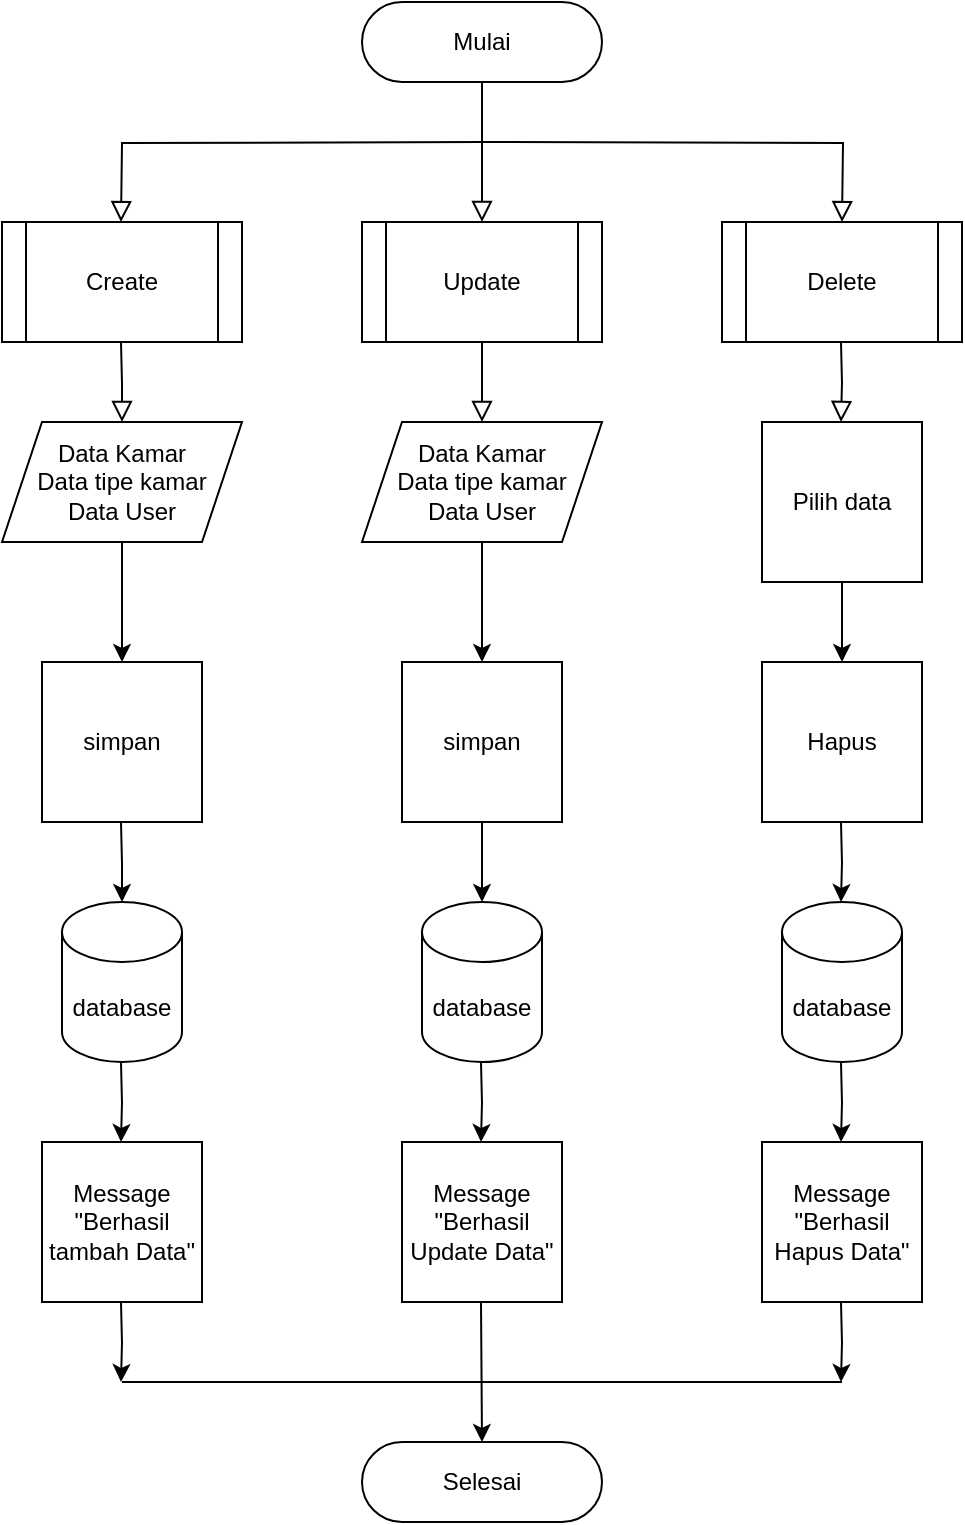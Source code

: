 <mxfile version="20.8.5" type="github">
  <diagram id="C5RBs43oDa-KdzZeNtuy" name="Page-1">
    <mxGraphModel dx="910" dy="512" grid="1" gridSize="10" guides="1" tooltips="1" connect="1" arrows="1" fold="1" page="1" pageScale="1" pageWidth="827" pageHeight="1169" math="0" shadow="0">
      <root>
        <mxCell id="WIyWlLk6GJQsqaUBKTNV-0" />
        <mxCell id="WIyWlLk6GJQsqaUBKTNV-1" parent="WIyWlLk6GJQsqaUBKTNV-0" />
        <mxCell id="WIyWlLk6GJQsqaUBKTNV-2" value="" style="rounded=0;html=1;jettySize=auto;orthogonalLoop=1;fontSize=11;endArrow=block;endFill=0;endSize=8;strokeWidth=1;shadow=0;labelBackgroundColor=none;edgeStyle=orthogonalEdgeStyle;" parent="WIyWlLk6GJQsqaUBKTNV-1" edge="1">
          <mxGeometry relative="1" as="geometry">
            <mxPoint x="680" y="110" as="sourcePoint" />
            <mxPoint x="680" y="180" as="targetPoint" />
          </mxGeometry>
        </mxCell>
        <mxCell id="2k3Zc9sMIZEYFVVRc4tp-0" value="Mulai" style="rounded=1;whiteSpace=wrap;html=1;fontSize=12;glass=0;strokeWidth=1;shadow=0;arcSize=50;" vertex="1" parent="WIyWlLk6GJQsqaUBKTNV-1">
          <mxGeometry x="620" y="70" width="120" height="40" as="geometry" />
        </mxCell>
        <mxCell id="2k3Zc9sMIZEYFVVRc4tp-1" value="Update" style="shape=process;whiteSpace=wrap;html=1;backgroundOutline=1;" vertex="1" parent="WIyWlLk6GJQsqaUBKTNV-1">
          <mxGeometry x="620" y="180" width="120" height="60" as="geometry" />
        </mxCell>
        <mxCell id="2k3Zc9sMIZEYFVVRc4tp-2" value="Delete" style="shape=process;whiteSpace=wrap;html=1;backgroundOutline=1;" vertex="1" parent="WIyWlLk6GJQsqaUBKTNV-1">
          <mxGeometry x="800" y="180" width="120" height="60" as="geometry" />
        </mxCell>
        <mxCell id="2k3Zc9sMIZEYFVVRc4tp-3" value="Create" style="shape=process;whiteSpace=wrap;html=1;backgroundOutline=1;" vertex="1" parent="WIyWlLk6GJQsqaUBKTNV-1">
          <mxGeometry x="440" y="180" width="120" height="60" as="geometry" />
        </mxCell>
        <mxCell id="2k3Zc9sMIZEYFVVRc4tp-4" value="" style="rounded=0;html=1;jettySize=auto;orthogonalLoop=1;fontSize=11;endArrow=block;endFill=0;endSize=8;strokeWidth=1;shadow=0;labelBackgroundColor=none;edgeStyle=orthogonalEdgeStyle;" edge="1" parent="WIyWlLk6GJQsqaUBKTNV-1">
          <mxGeometry relative="1" as="geometry">
            <mxPoint x="680" y="140" as="sourcePoint" />
            <mxPoint x="499.5" y="180" as="targetPoint" />
          </mxGeometry>
        </mxCell>
        <mxCell id="2k3Zc9sMIZEYFVVRc4tp-5" value="" style="rounded=0;html=1;jettySize=auto;orthogonalLoop=1;fontSize=11;endArrow=block;endFill=0;endSize=8;strokeWidth=1;shadow=0;labelBackgroundColor=none;edgeStyle=orthogonalEdgeStyle;" edge="1" parent="WIyWlLk6GJQsqaUBKTNV-1">
          <mxGeometry relative="1" as="geometry">
            <mxPoint x="680" y="140" as="sourcePoint" />
            <mxPoint x="860" y="180" as="targetPoint" />
          </mxGeometry>
        </mxCell>
        <mxCell id="2k3Zc9sMIZEYFVVRc4tp-17" style="edgeStyle=orthogonalEdgeStyle;rounded=0;orthogonalLoop=1;jettySize=auto;html=1;exitX=0.5;exitY=1;exitDx=0;exitDy=0;" edge="1" parent="WIyWlLk6GJQsqaUBKTNV-1" source="2k3Zc9sMIZEYFVVRc4tp-6">
          <mxGeometry relative="1" as="geometry">
            <mxPoint x="500" y="400" as="targetPoint" />
          </mxGeometry>
        </mxCell>
        <mxCell id="2k3Zc9sMIZEYFVVRc4tp-6" value="Data Kamar&lt;br&gt;Data tipe kamar&lt;br&gt;Data User" style="shape=parallelogram;perimeter=parallelogramPerimeter;whiteSpace=wrap;html=1;fixedSize=1;" vertex="1" parent="WIyWlLk6GJQsqaUBKTNV-1">
          <mxGeometry x="440" y="280" width="120" height="60" as="geometry" />
        </mxCell>
        <mxCell id="2k3Zc9sMIZEYFVVRc4tp-18" style="edgeStyle=orthogonalEdgeStyle;rounded=0;orthogonalLoop=1;jettySize=auto;html=1;exitX=0.5;exitY=1;exitDx=0;exitDy=0;" edge="1" parent="WIyWlLk6GJQsqaUBKTNV-1" source="2k3Zc9sMIZEYFVVRc4tp-7">
          <mxGeometry relative="1" as="geometry">
            <mxPoint x="680" y="400" as="targetPoint" />
          </mxGeometry>
        </mxCell>
        <mxCell id="2k3Zc9sMIZEYFVVRc4tp-7" value="Data Kamar&lt;br style=&quot;border-color: var(--border-color);&quot;&gt;Data tipe kamar&lt;br style=&quot;border-color: var(--border-color);&quot;&gt;Data User" style="shape=parallelogram;perimeter=parallelogramPerimeter;whiteSpace=wrap;html=1;fixedSize=1;" vertex="1" parent="WIyWlLk6GJQsqaUBKTNV-1">
          <mxGeometry x="620" y="280" width="120" height="60" as="geometry" />
        </mxCell>
        <mxCell id="2k3Zc9sMIZEYFVVRc4tp-9" value="" style="rounded=0;html=1;jettySize=auto;orthogonalLoop=1;fontSize=11;endArrow=block;endFill=0;endSize=8;strokeWidth=1;shadow=0;labelBackgroundColor=none;edgeStyle=orthogonalEdgeStyle;entryX=0.5;entryY=0;entryDx=0;entryDy=0;" edge="1" parent="WIyWlLk6GJQsqaUBKTNV-1" target="2k3Zc9sMIZEYFVVRc4tp-6">
          <mxGeometry relative="1" as="geometry">
            <mxPoint x="499.5" y="240" as="sourcePoint" />
            <mxPoint x="500" y="270" as="targetPoint" />
          </mxGeometry>
        </mxCell>
        <mxCell id="2k3Zc9sMIZEYFVVRc4tp-12" value="" style="rounded=0;html=1;jettySize=auto;orthogonalLoop=1;fontSize=11;endArrow=block;endFill=0;endSize=8;strokeWidth=1;shadow=0;labelBackgroundColor=none;edgeStyle=orthogonalEdgeStyle;entryX=0.5;entryY=0;entryDx=0;entryDy=0;exitX=0.5;exitY=1;exitDx=0;exitDy=0;" edge="1" parent="WIyWlLk6GJQsqaUBKTNV-1" source="2k3Zc9sMIZEYFVVRc4tp-1" target="2k3Zc9sMIZEYFVVRc4tp-7">
          <mxGeometry relative="1" as="geometry">
            <mxPoint x="679.5" y="230" as="sourcePoint" />
            <mxPoint x="679.5" y="300" as="targetPoint" />
          </mxGeometry>
        </mxCell>
        <mxCell id="2k3Zc9sMIZEYFVVRc4tp-13" value="" style="rounded=0;html=1;jettySize=auto;orthogonalLoop=1;fontSize=11;endArrow=block;endFill=0;endSize=8;strokeWidth=1;shadow=0;labelBackgroundColor=none;edgeStyle=orthogonalEdgeStyle;entryX=0.5;entryY=0;entryDx=0;entryDy=0;exitX=0.5;exitY=1;exitDx=0;exitDy=0;" edge="1" parent="WIyWlLk6GJQsqaUBKTNV-1">
          <mxGeometry relative="1" as="geometry">
            <mxPoint x="859.5" y="240" as="sourcePoint" />
            <mxPoint x="859.5" y="280" as="targetPoint" />
          </mxGeometry>
        </mxCell>
        <mxCell id="2k3Zc9sMIZEYFVVRc4tp-19" style="edgeStyle=orthogonalEdgeStyle;rounded=0;orthogonalLoop=1;jettySize=auto;html=1;exitX=0.5;exitY=1;exitDx=0;exitDy=0;" edge="1" parent="WIyWlLk6GJQsqaUBKTNV-1" source="2k3Zc9sMIZEYFVVRc4tp-14">
          <mxGeometry relative="1" as="geometry">
            <mxPoint x="860" y="400" as="targetPoint" />
          </mxGeometry>
        </mxCell>
        <mxCell id="2k3Zc9sMIZEYFVVRc4tp-14" value="Pilih data" style="whiteSpace=wrap;html=1;aspect=fixed;" vertex="1" parent="WIyWlLk6GJQsqaUBKTNV-1">
          <mxGeometry x="820" y="280" width="80" height="80" as="geometry" />
        </mxCell>
        <mxCell id="2k3Zc9sMIZEYFVVRc4tp-20" value="simpan" style="whiteSpace=wrap;html=1;aspect=fixed;" vertex="1" parent="WIyWlLk6GJQsqaUBKTNV-1">
          <mxGeometry x="460" y="400" width="80" height="80" as="geometry" />
        </mxCell>
        <mxCell id="2k3Zc9sMIZEYFVVRc4tp-21" value="simpan" style="whiteSpace=wrap;html=1;aspect=fixed;" vertex="1" parent="WIyWlLk6GJQsqaUBKTNV-1">
          <mxGeometry x="640" y="400" width="80" height="80" as="geometry" />
        </mxCell>
        <mxCell id="2k3Zc9sMIZEYFVVRc4tp-22" value="Hapus" style="whiteSpace=wrap;html=1;aspect=fixed;" vertex="1" parent="WIyWlLk6GJQsqaUBKTNV-1">
          <mxGeometry x="820" y="400" width="80" height="80" as="geometry" />
        </mxCell>
        <mxCell id="2k3Zc9sMIZEYFVVRc4tp-28" value="database" style="shape=cylinder3;whiteSpace=wrap;html=1;boundedLbl=1;backgroundOutline=1;size=15;" vertex="1" parent="WIyWlLk6GJQsqaUBKTNV-1">
          <mxGeometry x="470" y="520" width="60" height="80" as="geometry" />
        </mxCell>
        <mxCell id="2k3Zc9sMIZEYFVVRc4tp-29" value="database" style="shape=cylinder3;whiteSpace=wrap;html=1;boundedLbl=1;backgroundOutline=1;size=15;" vertex="1" parent="WIyWlLk6GJQsqaUBKTNV-1">
          <mxGeometry x="650" y="520" width="60" height="80" as="geometry" />
        </mxCell>
        <mxCell id="2k3Zc9sMIZEYFVVRc4tp-30" value="database" style="shape=cylinder3;whiteSpace=wrap;html=1;boundedLbl=1;backgroundOutline=1;size=15;" vertex="1" parent="WIyWlLk6GJQsqaUBKTNV-1">
          <mxGeometry x="830" y="520" width="60" height="80" as="geometry" />
        </mxCell>
        <mxCell id="2k3Zc9sMIZEYFVVRc4tp-31" style="edgeStyle=orthogonalEdgeStyle;rounded=0;orthogonalLoop=1;jettySize=auto;html=1;exitX=0.5;exitY=1;exitDx=0;exitDy=0;entryX=0.5;entryY=0;entryDx=0;entryDy=0;entryPerimeter=0;" edge="1" parent="WIyWlLk6GJQsqaUBKTNV-1" target="2k3Zc9sMIZEYFVVRc4tp-28">
          <mxGeometry relative="1" as="geometry">
            <mxPoint x="499.5" y="540" as="targetPoint" />
            <mxPoint x="499.5" y="480" as="sourcePoint" />
          </mxGeometry>
        </mxCell>
        <mxCell id="2k3Zc9sMIZEYFVVRc4tp-33" style="edgeStyle=orthogonalEdgeStyle;rounded=0;orthogonalLoop=1;jettySize=auto;html=1;exitX=0.5;exitY=1;exitDx=0;exitDy=0;entryX=0.5;entryY=0;entryDx=0;entryDy=0;entryPerimeter=0;" edge="1" parent="WIyWlLk6GJQsqaUBKTNV-1" source="2k3Zc9sMIZEYFVVRc4tp-21" target="2k3Zc9sMIZEYFVVRc4tp-29">
          <mxGeometry relative="1" as="geometry">
            <mxPoint x="660.5" y="520" as="targetPoint" />
            <mxPoint x="660" y="480" as="sourcePoint" />
          </mxGeometry>
        </mxCell>
        <mxCell id="2k3Zc9sMIZEYFVVRc4tp-34" style="edgeStyle=orthogonalEdgeStyle;rounded=0;orthogonalLoop=1;jettySize=auto;html=1;exitX=0.5;exitY=1;exitDx=0;exitDy=0;entryX=0.5;entryY=0;entryDx=0;entryDy=0;entryPerimeter=0;" edge="1" parent="WIyWlLk6GJQsqaUBKTNV-1">
          <mxGeometry relative="1" as="geometry">
            <mxPoint x="859.5" y="520" as="targetPoint" />
            <mxPoint x="859.5" y="480" as="sourcePoint" />
          </mxGeometry>
        </mxCell>
        <mxCell id="2k3Zc9sMIZEYFVVRc4tp-35" value="Message &quot;Berhasil tambah Data&quot;" style="whiteSpace=wrap;html=1;aspect=fixed;" vertex="1" parent="WIyWlLk6GJQsqaUBKTNV-1">
          <mxGeometry x="460" y="640" width="80" height="80" as="geometry" />
        </mxCell>
        <mxCell id="2k3Zc9sMIZEYFVVRc4tp-36" style="edgeStyle=orthogonalEdgeStyle;rounded=0;orthogonalLoop=1;jettySize=auto;html=1;exitX=0.5;exitY=1;exitDx=0;exitDy=0;entryX=0.5;entryY=0;entryDx=0;entryDy=0;entryPerimeter=0;" edge="1" parent="WIyWlLk6GJQsqaUBKTNV-1">
          <mxGeometry relative="1" as="geometry">
            <mxPoint x="499.5" y="640" as="targetPoint" />
            <mxPoint x="499.5" y="600" as="sourcePoint" />
          </mxGeometry>
        </mxCell>
        <mxCell id="2k3Zc9sMIZEYFVVRc4tp-37" value="Message &quot;Berhasil Update Data&quot;" style="whiteSpace=wrap;html=1;aspect=fixed;" vertex="1" parent="WIyWlLk6GJQsqaUBKTNV-1">
          <mxGeometry x="640" y="640" width="80" height="80" as="geometry" />
        </mxCell>
        <mxCell id="2k3Zc9sMIZEYFVVRc4tp-38" style="edgeStyle=orthogonalEdgeStyle;rounded=0;orthogonalLoop=1;jettySize=auto;html=1;exitX=0.5;exitY=1;exitDx=0;exitDy=0;entryX=0.5;entryY=0;entryDx=0;entryDy=0;entryPerimeter=0;" edge="1" parent="WIyWlLk6GJQsqaUBKTNV-1">
          <mxGeometry relative="1" as="geometry">
            <mxPoint x="679.5" y="640" as="targetPoint" />
            <mxPoint x="679.5" y="600" as="sourcePoint" />
          </mxGeometry>
        </mxCell>
        <mxCell id="2k3Zc9sMIZEYFVVRc4tp-39" value="Message &quot;Berhasil Hapus Data&quot;" style="whiteSpace=wrap;html=1;aspect=fixed;" vertex="1" parent="WIyWlLk6GJQsqaUBKTNV-1">
          <mxGeometry x="820" y="640" width="80" height="80" as="geometry" />
        </mxCell>
        <mxCell id="2k3Zc9sMIZEYFVVRc4tp-40" style="edgeStyle=orthogonalEdgeStyle;rounded=0;orthogonalLoop=1;jettySize=auto;html=1;exitX=0.5;exitY=1;exitDx=0;exitDy=0;entryX=0.5;entryY=0;entryDx=0;entryDy=0;entryPerimeter=0;" edge="1" parent="WIyWlLk6GJQsqaUBKTNV-1">
          <mxGeometry relative="1" as="geometry">
            <mxPoint x="859.5" y="640" as="targetPoint" />
            <mxPoint x="859.5" y="600" as="sourcePoint" />
          </mxGeometry>
        </mxCell>
        <mxCell id="2k3Zc9sMIZEYFVVRc4tp-41" value="Selesai" style="rounded=1;whiteSpace=wrap;html=1;fontSize=12;glass=0;strokeWidth=1;shadow=0;arcSize=50;" vertex="1" parent="WIyWlLk6GJQsqaUBKTNV-1">
          <mxGeometry x="620" y="790" width="120" height="40" as="geometry" />
        </mxCell>
        <mxCell id="2k3Zc9sMIZEYFVVRc4tp-42" style="edgeStyle=orthogonalEdgeStyle;rounded=0;orthogonalLoop=1;jettySize=auto;html=1;exitX=0.5;exitY=1;exitDx=0;exitDy=0;entryX=0.5;entryY=0;entryDx=0;entryDy=0;" edge="1" parent="WIyWlLk6GJQsqaUBKTNV-1" target="2k3Zc9sMIZEYFVVRc4tp-41">
          <mxGeometry relative="1" as="geometry">
            <mxPoint x="679.5" y="760" as="targetPoint" />
            <mxPoint x="679.5" y="720" as="sourcePoint" />
          </mxGeometry>
        </mxCell>
        <mxCell id="2k3Zc9sMIZEYFVVRc4tp-43" style="edgeStyle=orthogonalEdgeStyle;rounded=0;orthogonalLoop=1;jettySize=auto;html=1;exitX=0.5;exitY=1;exitDx=0;exitDy=0;entryX=0.5;entryY=0;entryDx=0;entryDy=0;entryPerimeter=0;" edge="1" parent="WIyWlLk6GJQsqaUBKTNV-1">
          <mxGeometry relative="1" as="geometry">
            <mxPoint x="859.5" y="760" as="targetPoint" />
            <mxPoint x="859.5" y="720" as="sourcePoint" />
          </mxGeometry>
        </mxCell>
        <mxCell id="2k3Zc9sMIZEYFVVRc4tp-44" style="edgeStyle=orthogonalEdgeStyle;rounded=0;orthogonalLoop=1;jettySize=auto;html=1;exitX=0.5;exitY=1;exitDx=0;exitDy=0;entryX=0.5;entryY=0;entryDx=0;entryDy=0;entryPerimeter=0;" edge="1" parent="WIyWlLk6GJQsqaUBKTNV-1">
          <mxGeometry relative="1" as="geometry">
            <mxPoint x="499.5" y="760" as="targetPoint" />
            <mxPoint x="499.5" y="720" as="sourcePoint" />
          </mxGeometry>
        </mxCell>
        <mxCell id="2k3Zc9sMIZEYFVVRc4tp-45" value="" style="endArrow=none;html=1;rounded=0;" edge="1" parent="WIyWlLk6GJQsqaUBKTNV-1">
          <mxGeometry width="50" height="50" relative="1" as="geometry">
            <mxPoint x="500" y="760" as="sourcePoint" />
            <mxPoint x="860" y="760" as="targetPoint" />
          </mxGeometry>
        </mxCell>
      </root>
    </mxGraphModel>
  </diagram>
</mxfile>

